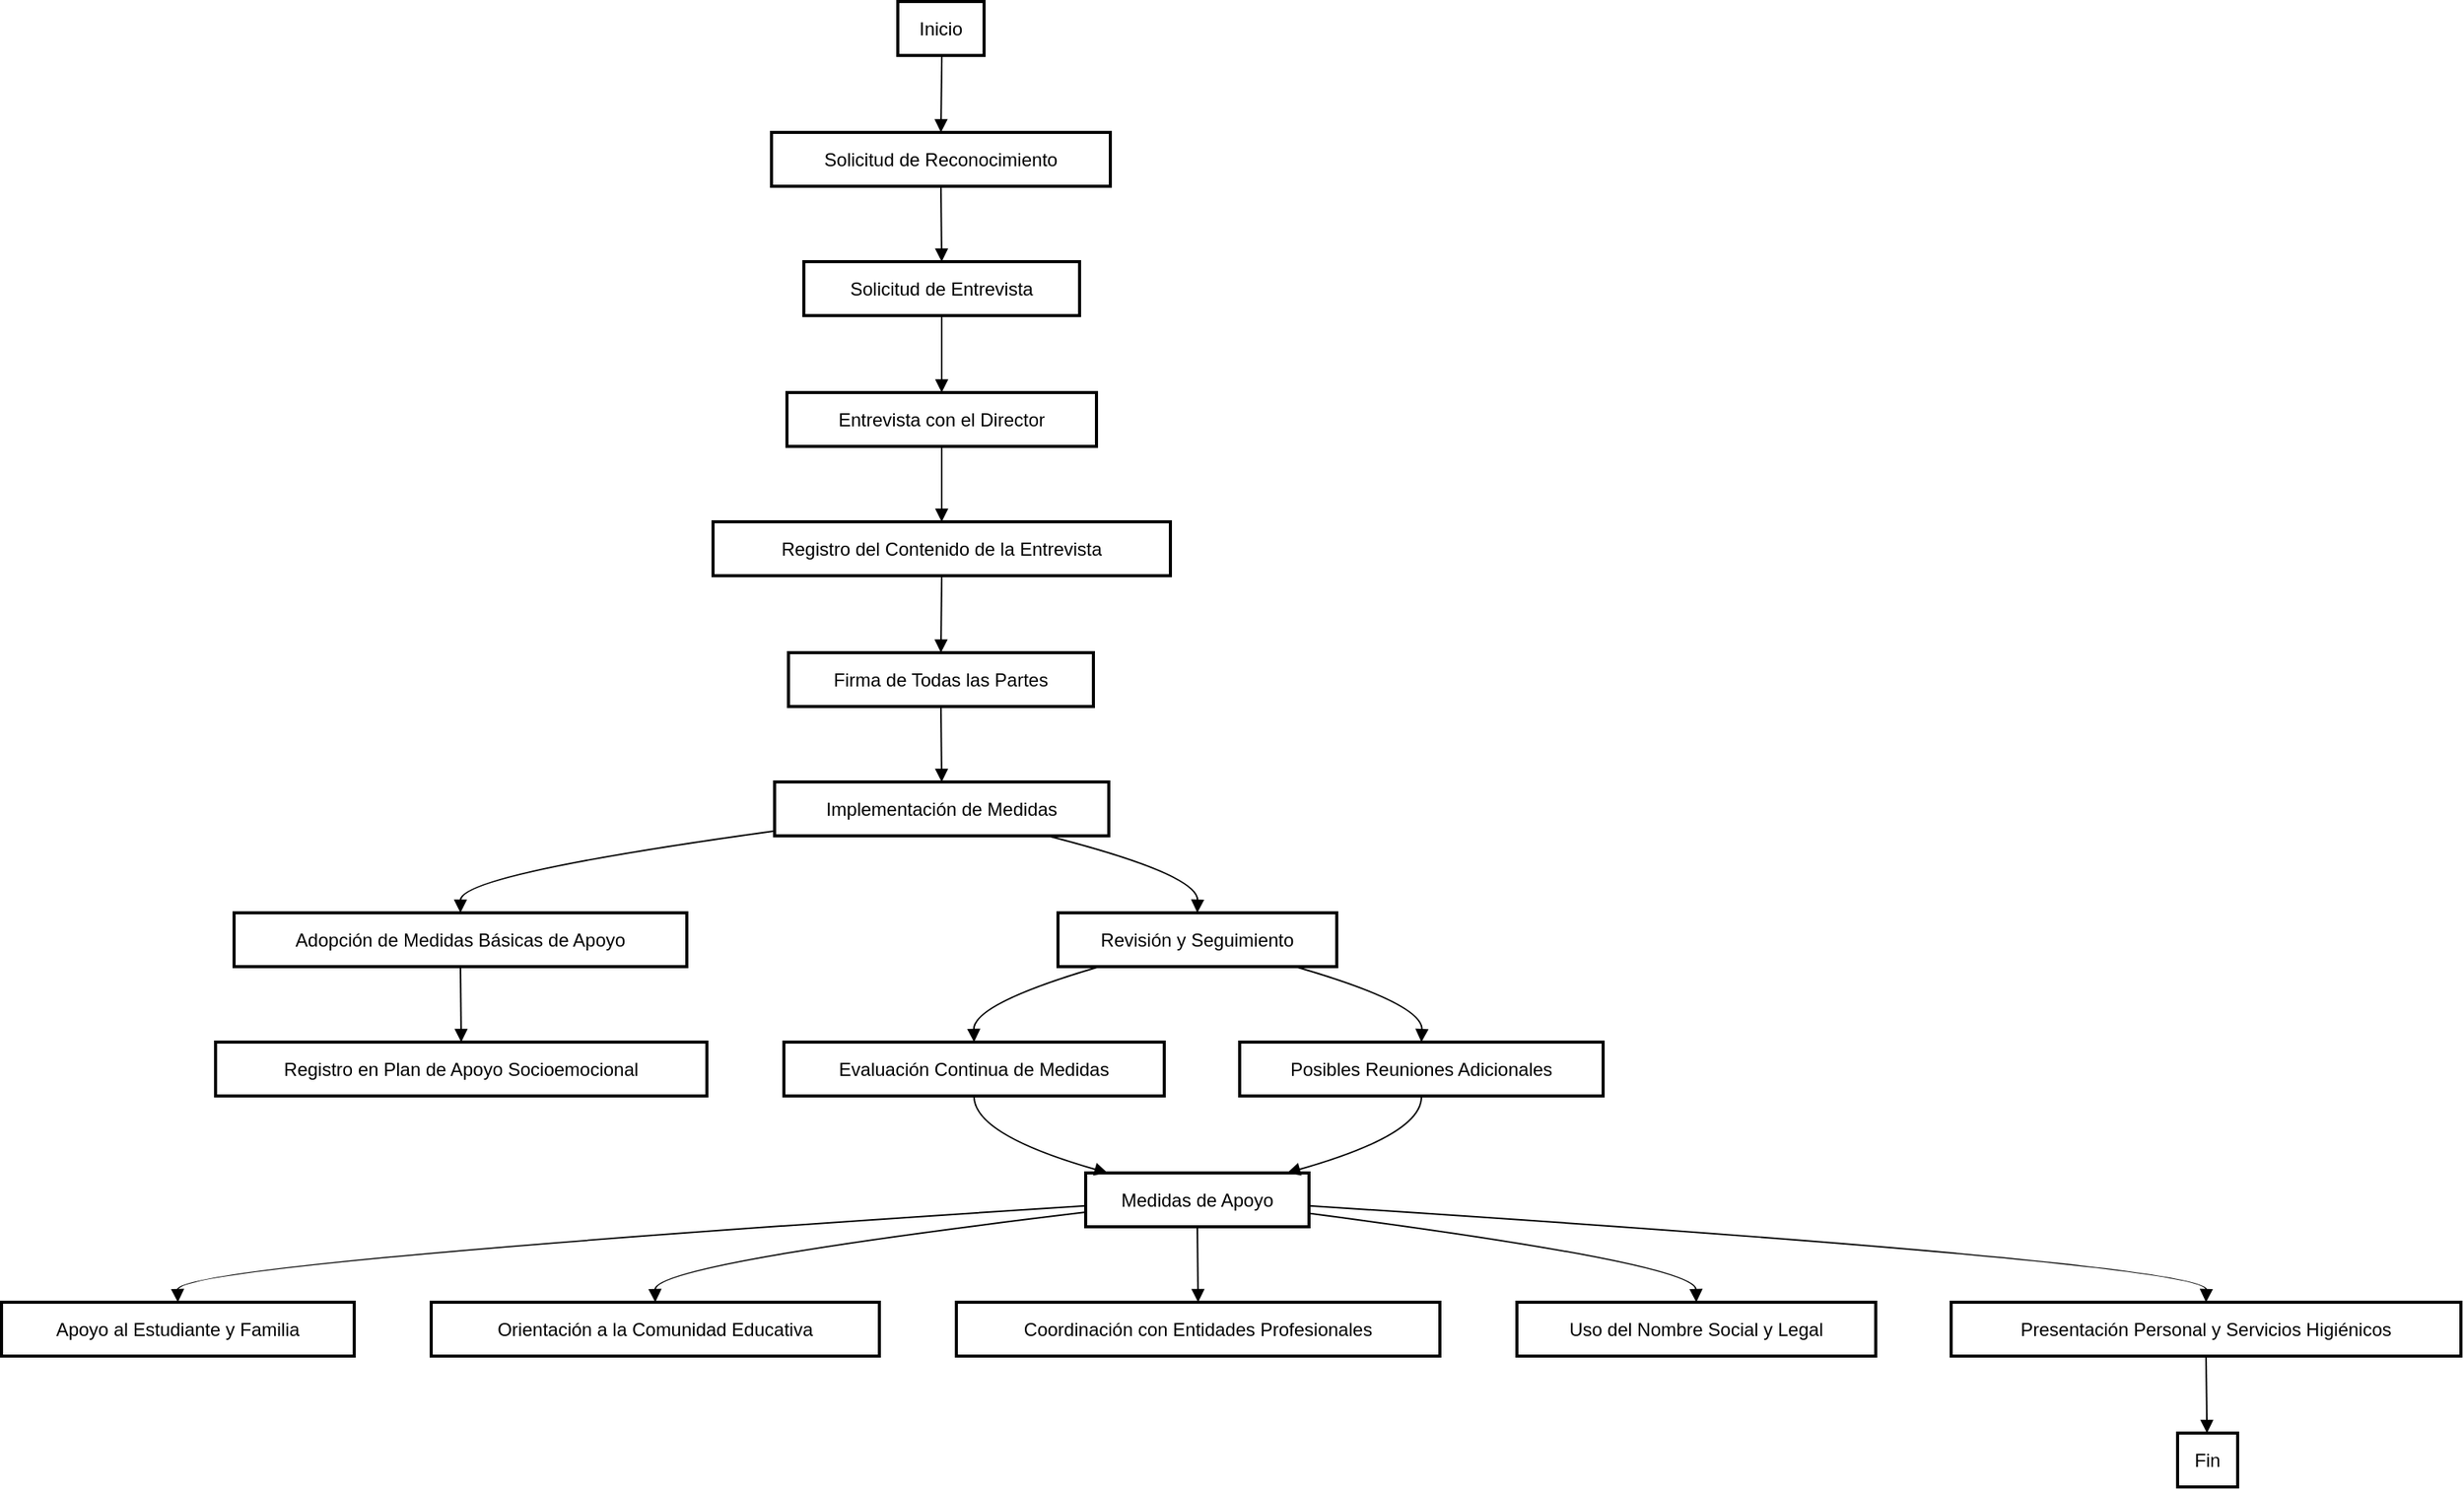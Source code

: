 <mxfile version="24.6.2" type="github">
  <diagram name="Página-1" id="HE-Ip_R9tHt-L-R6t0IW">
    <mxGraphModel dx="954" dy="532" grid="1" gridSize="10" guides="1" tooltips="1" connect="1" arrows="1" fold="1" page="1" pageScale="1" pageWidth="827" pageHeight="1169" math="0" shadow="0">
      <root>
        <mxCell id="0" />
        <mxCell id="1" parent="0" />
        <mxCell id="KsxWDcto5DhBzDssjmfh-1" value="Inicio" style="whiteSpace=wrap;strokeWidth=2;" vertex="1" parent="1">
          <mxGeometry x="602" y="20" width="56" height="35" as="geometry" />
        </mxCell>
        <mxCell id="KsxWDcto5DhBzDssjmfh-2" value="Solicitud de Reconocimiento" style="whiteSpace=wrap;strokeWidth=2;" vertex="1" parent="1">
          <mxGeometry x="520" y="105" width="220" height="35" as="geometry" />
        </mxCell>
        <mxCell id="KsxWDcto5DhBzDssjmfh-3" value="Solicitud de Entrevista" style="whiteSpace=wrap;strokeWidth=2;" vertex="1" parent="1">
          <mxGeometry x="541" y="189" width="179" height="35" as="geometry" />
        </mxCell>
        <mxCell id="KsxWDcto5DhBzDssjmfh-4" value="Entrevista con el Director" style="whiteSpace=wrap;strokeWidth=2;" vertex="1" parent="1">
          <mxGeometry x="530" y="274" width="201" height="35" as="geometry" />
        </mxCell>
        <mxCell id="KsxWDcto5DhBzDssjmfh-5" value="Registro del Contenido de la Entrevista" style="whiteSpace=wrap;strokeWidth=2;" vertex="1" parent="1">
          <mxGeometry x="482" y="358" width="297" height="35" as="geometry" />
        </mxCell>
        <mxCell id="KsxWDcto5DhBzDssjmfh-6" value="Firma de Todas las Partes" style="whiteSpace=wrap;strokeWidth=2;" vertex="1" parent="1">
          <mxGeometry x="531" y="443" width="198" height="35" as="geometry" />
        </mxCell>
        <mxCell id="KsxWDcto5DhBzDssjmfh-7" value="Implementación de Medidas" style="whiteSpace=wrap;strokeWidth=2;" vertex="1" parent="1">
          <mxGeometry x="522" y="527" width="217" height="35" as="geometry" />
        </mxCell>
        <mxCell id="KsxWDcto5DhBzDssjmfh-8" value="Adopción de Medidas Básicas de Apoyo" style="whiteSpace=wrap;strokeWidth=2;" vertex="1" parent="1">
          <mxGeometry x="171" y="612" width="294" height="35" as="geometry" />
        </mxCell>
        <mxCell id="KsxWDcto5DhBzDssjmfh-9" value="Registro en Plan de Apoyo Socioemocional" style="whiteSpace=wrap;strokeWidth=2;" vertex="1" parent="1">
          <mxGeometry x="159" y="696" width="319" height="35" as="geometry" />
        </mxCell>
        <mxCell id="KsxWDcto5DhBzDssjmfh-10" value="Revisión y Seguimiento" style="whiteSpace=wrap;strokeWidth=2;" vertex="1" parent="1">
          <mxGeometry x="706" y="612" width="181" height="35" as="geometry" />
        </mxCell>
        <mxCell id="KsxWDcto5DhBzDssjmfh-11" value="Evaluación Continua de Medidas" style="whiteSpace=wrap;strokeWidth=2;" vertex="1" parent="1">
          <mxGeometry x="528" y="696" width="247" height="35" as="geometry" />
        </mxCell>
        <mxCell id="KsxWDcto5DhBzDssjmfh-12" value="Posibles Reuniones Adicionales" style="whiteSpace=wrap;strokeWidth=2;" vertex="1" parent="1">
          <mxGeometry x="824" y="696" width="236" height="35" as="geometry" />
        </mxCell>
        <mxCell id="KsxWDcto5DhBzDssjmfh-13" value="Medidas de Apoyo" style="whiteSpace=wrap;strokeWidth=2;" vertex="1" parent="1">
          <mxGeometry x="724" y="781" width="145" height="35" as="geometry" />
        </mxCell>
        <mxCell id="KsxWDcto5DhBzDssjmfh-14" value="Apoyo al Estudiante y Familia" style="whiteSpace=wrap;strokeWidth=2;" vertex="1" parent="1">
          <mxGeometry x="20" y="865" width="229" height="35" as="geometry" />
        </mxCell>
        <mxCell id="KsxWDcto5DhBzDssjmfh-15" value="Orientación a la Comunidad Educativa" style="whiteSpace=wrap;strokeWidth=2;" vertex="1" parent="1">
          <mxGeometry x="299" y="865" width="291" height="35" as="geometry" />
        </mxCell>
        <mxCell id="KsxWDcto5DhBzDssjmfh-16" value="Coordinación con Entidades Profesionales" style="whiteSpace=wrap;strokeWidth=2;" vertex="1" parent="1">
          <mxGeometry x="640" y="865" width="314" height="35" as="geometry" />
        </mxCell>
        <mxCell id="KsxWDcto5DhBzDssjmfh-17" value="Uso del Nombre Social y Legal" style="whiteSpace=wrap;strokeWidth=2;" vertex="1" parent="1">
          <mxGeometry x="1004" y="865" width="233" height="35" as="geometry" />
        </mxCell>
        <mxCell id="KsxWDcto5DhBzDssjmfh-18" value="Presentación Personal y Servicios Higiénicos" style="whiteSpace=wrap;strokeWidth=2;" vertex="1" parent="1">
          <mxGeometry x="1286" y="865" width="331" height="35" as="geometry" />
        </mxCell>
        <mxCell id="KsxWDcto5DhBzDssjmfh-19" value="Fin" style="whiteSpace=wrap;strokeWidth=2;" vertex="1" parent="1">
          <mxGeometry x="1433" y="950" width="39" height="35" as="geometry" />
        </mxCell>
        <mxCell id="KsxWDcto5DhBzDssjmfh-20" value="" style="curved=1;startArrow=none;endArrow=block;exitX=0.51;exitY=0.99;entryX=0.5;entryY=-0.01;rounded=0;" edge="1" parent="1" source="KsxWDcto5DhBzDssjmfh-1" target="KsxWDcto5DhBzDssjmfh-2">
          <mxGeometry relative="1" as="geometry">
            <Array as="points" />
          </mxGeometry>
        </mxCell>
        <mxCell id="KsxWDcto5DhBzDssjmfh-21" value="" style="curved=1;startArrow=none;endArrow=block;exitX=0.5;exitY=0.97;entryX=0.5;entryY=0;rounded=0;" edge="1" parent="1" source="KsxWDcto5DhBzDssjmfh-2" target="KsxWDcto5DhBzDssjmfh-3">
          <mxGeometry relative="1" as="geometry">
            <Array as="points" />
          </mxGeometry>
        </mxCell>
        <mxCell id="KsxWDcto5DhBzDssjmfh-22" value="" style="curved=1;startArrow=none;endArrow=block;exitX=0.5;exitY=0.99;entryX=0.5;entryY=-0.01;rounded=0;" edge="1" parent="1" source="KsxWDcto5DhBzDssjmfh-3" target="KsxWDcto5DhBzDssjmfh-4">
          <mxGeometry relative="1" as="geometry">
            <Array as="points" />
          </mxGeometry>
        </mxCell>
        <mxCell id="KsxWDcto5DhBzDssjmfh-23" value="" style="curved=1;startArrow=none;endArrow=block;exitX=0.5;exitY=0.97;entryX=0.5;entryY=0;rounded=0;" edge="1" parent="1" source="KsxWDcto5DhBzDssjmfh-4" target="KsxWDcto5DhBzDssjmfh-5">
          <mxGeometry relative="1" as="geometry">
            <Array as="points" />
          </mxGeometry>
        </mxCell>
        <mxCell id="KsxWDcto5DhBzDssjmfh-24" value="" style="curved=1;startArrow=none;endArrow=block;exitX=0.5;exitY=0.99;entryX=0.5;entryY=-0.01;rounded=0;" edge="1" parent="1" source="KsxWDcto5DhBzDssjmfh-5" target="KsxWDcto5DhBzDssjmfh-6">
          <mxGeometry relative="1" as="geometry">
            <Array as="points" />
          </mxGeometry>
        </mxCell>
        <mxCell id="KsxWDcto5DhBzDssjmfh-25" value="" style="curved=1;startArrow=none;endArrow=block;exitX=0.5;exitY=0.97;entryX=0.5;entryY=0;rounded=0;" edge="1" parent="1" source="KsxWDcto5DhBzDssjmfh-6" target="KsxWDcto5DhBzDssjmfh-7">
          <mxGeometry relative="1" as="geometry">
            <Array as="points" />
          </mxGeometry>
        </mxCell>
        <mxCell id="KsxWDcto5DhBzDssjmfh-26" value="" style="curved=1;startArrow=none;endArrow=block;exitX=0;exitY=0.91;entryX=0.5;entryY=-0.01;rounded=0;" edge="1" parent="1" source="KsxWDcto5DhBzDssjmfh-7" target="KsxWDcto5DhBzDssjmfh-8">
          <mxGeometry relative="1" as="geometry">
            <Array as="points">
              <mxPoint x="318" y="587" />
            </Array>
          </mxGeometry>
        </mxCell>
        <mxCell id="KsxWDcto5DhBzDssjmfh-27" value="" style="curved=1;startArrow=none;endArrow=block;exitX=0.5;exitY=0.97;entryX=0.5;entryY=0;rounded=0;" edge="1" parent="1" source="KsxWDcto5DhBzDssjmfh-8" target="KsxWDcto5DhBzDssjmfh-9">
          <mxGeometry relative="1" as="geometry">
            <Array as="points" />
          </mxGeometry>
        </mxCell>
        <mxCell id="KsxWDcto5DhBzDssjmfh-28" value="" style="curved=1;startArrow=none;endArrow=block;exitX=0.81;exitY=0.99;entryX=0.5;entryY=-0.01;rounded=0;" edge="1" parent="1" source="KsxWDcto5DhBzDssjmfh-7" target="KsxWDcto5DhBzDssjmfh-10">
          <mxGeometry relative="1" as="geometry">
            <Array as="points">
              <mxPoint x="797" y="587" />
            </Array>
          </mxGeometry>
        </mxCell>
        <mxCell id="KsxWDcto5DhBzDssjmfh-29" value="" style="curved=1;startArrow=none;endArrow=block;exitX=0.17;exitY=0.97;entryX=0.5;entryY=0;rounded=0;" edge="1" parent="1" source="KsxWDcto5DhBzDssjmfh-10" target="KsxWDcto5DhBzDssjmfh-11">
          <mxGeometry relative="1" as="geometry">
            <Array as="points">
              <mxPoint x="651" y="671" />
            </Array>
          </mxGeometry>
        </mxCell>
        <mxCell id="KsxWDcto5DhBzDssjmfh-30" value="" style="curved=1;startArrow=none;endArrow=block;exitX=0.83;exitY=0.97;entryX=0.5;entryY=0;rounded=0;" edge="1" parent="1" source="KsxWDcto5DhBzDssjmfh-10" target="KsxWDcto5DhBzDssjmfh-12">
          <mxGeometry relative="1" as="geometry">
            <Array as="points">
              <mxPoint x="943" y="671" />
            </Array>
          </mxGeometry>
        </mxCell>
        <mxCell id="KsxWDcto5DhBzDssjmfh-31" value="" style="curved=1;startArrow=none;endArrow=block;exitX=0.5;exitY=0.99;entryX=0.09;entryY=-0.01;rounded=0;" edge="1" parent="1" source="KsxWDcto5DhBzDssjmfh-11" target="KsxWDcto5DhBzDssjmfh-13">
          <mxGeometry relative="1" as="geometry">
            <Array as="points">
              <mxPoint x="651" y="756" />
            </Array>
          </mxGeometry>
        </mxCell>
        <mxCell id="KsxWDcto5DhBzDssjmfh-32" value="" style="curved=1;startArrow=none;endArrow=block;exitX=0.5;exitY=0.99;entryX=0.91;entryY=-0.01;rounded=0;" edge="1" parent="1" source="KsxWDcto5DhBzDssjmfh-12" target="KsxWDcto5DhBzDssjmfh-13">
          <mxGeometry relative="1" as="geometry">
            <Array as="points">
              <mxPoint x="943" y="756" />
            </Array>
          </mxGeometry>
        </mxCell>
        <mxCell id="KsxWDcto5DhBzDssjmfh-33" value="" style="curved=1;startArrow=none;endArrow=block;exitX=0;exitY=0.61;entryX=0.5;entryY=0;rounded=0;" edge="1" parent="1" source="KsxWDcto5DhBzDssjmfh-13" target="KsxWDcto5DhBzDssjmfh-14">
          <mxGeometry relative="1" as="geometry">
            <Array as="points">
              <mxPoint x="134" y="840" />
            </Array>
          </mxGeometry>
        </mxCell>
        <mxCell id="KsxWDcto5DhBzDssjmfh-34" value="" style="curved=1;startArrow=none;endArrow=block;exitX=0;exitY=0.73;entryX=0.5;entryY=0;rounded=0;" edge="1" parent="1" source="KsxWDcto5DhBzDssjmfh-13" target="KsxWDcto5DhBzDssjmfh-15">
          <mxGeometry relative="1" as="geometry">
            <Array as="points">
              <mxPoint x="444" y="840" />
            </Array>
          </mxGeometry>
        </mxCell>
        <mxCell id="KsxWDcto5DhBzDssjmfh-35" value="" style="curved=1;startArrow=none;endArrow=block;exitX=0.5;exitY=0.97;entryX=0.5;entryY=0;rounded=0;" edge="1" parent="1" source="KsxWDcto5DhBzDssjmfh-13" target="KsxWDcto5DhBzDssjmfh-16">
          <mxGeometry relative="1" as="geometry">
            <Array as="points" />
          </mxGeometry>
        </mxCell>
        <mxCell id="KsxWDcto5DhBzDssjmfh-36" value="" style="curved=1;startArrow=none;endArrow=block;exitX=1;exitY=0.75;entryX=0.5;entryY=0;rounded=0;" edge="1" parent="1" source="KsxWDcto5DhBzDssjmfh-13" target="KsxWDcto5DhBzDssjmfh-17">
          <mxGeometry relative="1" as="geometry">
            <Array as="points">
              <mxPoint x="1120" y="840" />
            </Array>
          </mxGeometry>
        </mxCell>
        <mxCell id="KsxWDcto5DhBzDssjmfh-37" value="" style="curved=1;startArrow=none;endArrow=block;exitX=1;exitY=0.61;entryX=0.5;entryY=0;rounded=0;" edge="1" parent="1" source="KsxWDcto5DhBzDssjmfh-13" target="KsxWDcto5DhBzDssjmfh-18">
          <mxGeometry relative="1" as="geometry">
            <Array as="points">
              <mxPoint x="1452" y="840" />
            </Array>
          </mxGeometry>
        </mxCell>
        <mxCell id="KsxWDcto5DhBzDssjmfh-38" value="" style="curved=1;startArrow=none;endArrow=block;exitX=0.5;exitY=0.99;entryX=0.49;entryY=-0.01;rounded=0;" edge="1" parent="1" source="KsxWDcto5DhBzDssjmfh-18" target="KsxWDcto5DhBzDssjmfh-19">
          <mxGeometry relative="1" as="geometry">
            <Array as="points" />
          </mxGeometry>
        </mxCell>
      </root>
    </mxGraphModel>
  </diagram>
</mxfile>

